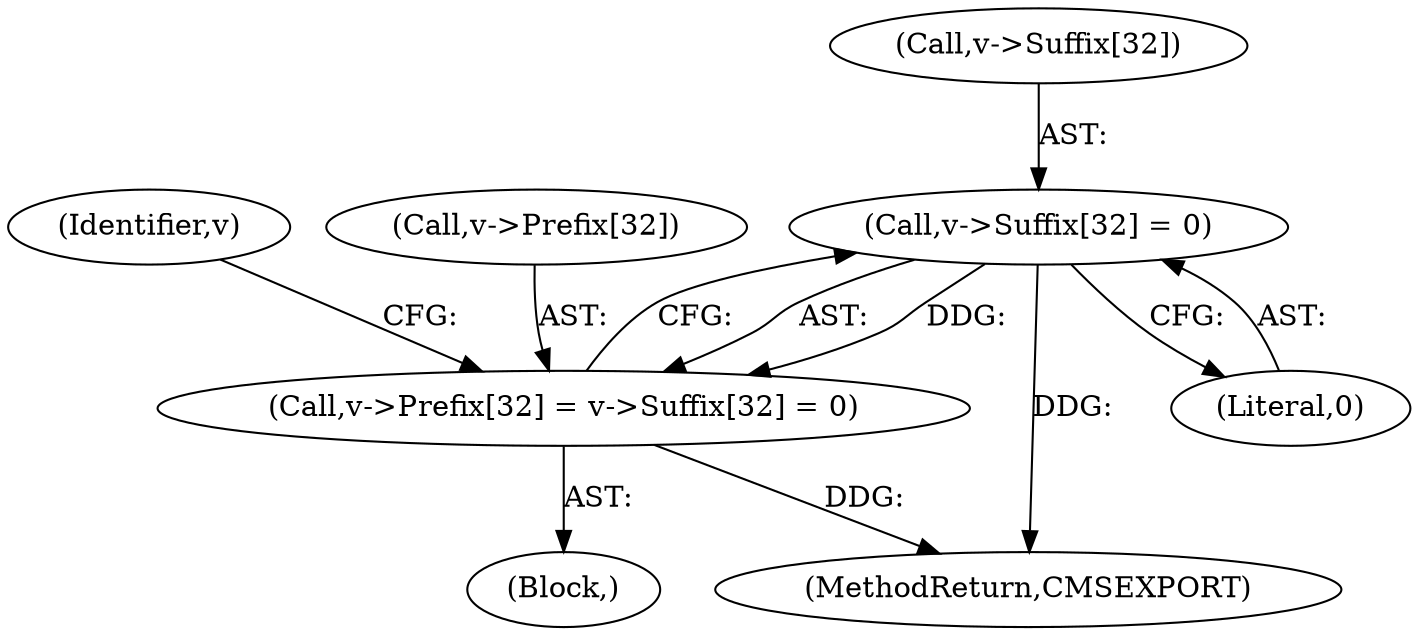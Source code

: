 digraph "0_Little-CMS_91c2db7f2559be504211b283bc3a2c631d6f06d9@array" {
"1000169" [label="(Call,v->Suffix[32] = 0)"];
"1000163" [label="(Call,v->Prefix[32] = v->Suffix[32] = 0)"];
"1000163" [label="(Call,v->Prefix[32] = v->Suffix[32] = 0)"];
"1000183" [label="(MethodReturn,CMSEXPORT)"];
"1000106" [label="(Block,)"];
"1000178" [label="(Identifier,v)"];
"1000170" [label="(Call,v->Suffix[32])"];
"1000175" [label="(Literal,0)"];
"1000164" [label="(Call,v->Prefix[32])"];
"1000169" [label="(Call,v->Suffix[32] = 0)"];
"1000169" -> "1000163"  [label="AST: "];
"1000169" -> "1000175"  [label="CFG: "];
"1000170" -> "1000169"  [label="AST: "];
"1000175" -> "1000169"  [label="AST: "];
"1000163" -> "1000169"  [label="CFG: "];
"1000169" -> "1000183"  [label="DDG: "];
"1000169" -> "1000163"  [label="DDG: "];
"1000163" -> "1000106"  [label="AST: "];
"1000164" -> "1000163"  [label="AST: "];
"1000178" -> "1000163"  [label="CFG: "];
"1000163" -> "1000183"  [label="DDG: "];
}
